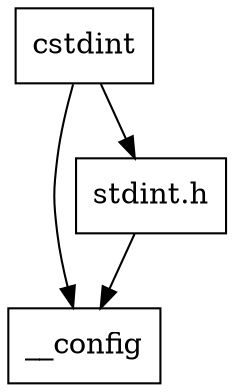 digraph "dependencies" {
  header_1 [ shape="box", label="cstdint"];
  header_2 [ shape="box", label="__config"];
  header_11 [ shape="box", label="stdint.h"];
  header_11 -> header_2;
  header_1 -> header_2;
  header_1 -> header_11;
}
